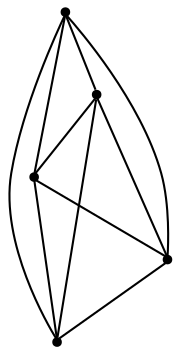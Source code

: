 graph {
  node [shape=point,comment="{\"directed\":false,\"doi\":\"10.1007/978-3-319-03841-4_26\",\"figure\":\"2 (2)\"}"]

  v0 [pos="1429.898506584397,844.9594775556654"]
  v1 [pos="1544.3185369833386,692.7647260509316"]
  v2 [pos="1428.8520164438578,764.7972343499891"]
  v3 [pos="1401.3425213979206,731.4368096526538"]
  v4 [pos="1313.6939458193415,691.9062786962304"]

  v0 -- v1 [id="-1",pos="1429.898506584397,844.9594775556654 1544.3185369833386,692.7647260509316 1544.3185369833386,692.7647260509316 1544.3185369833386,692.7647260509316"]
  v4 -- v1 [id="-2",pos="1313.6939458193415,691.9062786962304 1544.3185369833386,692.7647260509316 1544.3185369833386,692.7647260509316 1544.3185369833386,692.7647260509316"]
  v3 -- v1 [id="-3",pos="1401.3425213979206,731.4368096526538 1544.3185369833386,692.7647260509316 1544.3185369833386,692.7647260509316 1544.3185369833386,692.7647260509316"]
  v3 -- v4 [id="-4",pos="1401.3425213979206,731.4368096526538 1313.6939458193415,691.9062786962304 1313.6939458193415,691.9062786962304 1313.6939458193415,691.9062786962304"]
  v2 -- v4 [id="-5",pos="1428.8520164438578,764.7972343499891 1313.6939458193415,691.9062786962304 1313.6939458193415,691.9062786962304 1313.6939458193415,691.9062786962304"]
  v0 -- v3 [id="-6",pos="1429.898506584397,844.9594775556654 1401.3425213979206,731.4368096526538 1401.3425213979206,731.4368096526538 1401.3425213979206,731.4368096526538"]
  v2 -- v1 [id="-7",pos="1428.8520164438578,764.7972343499891 1544.3185369833386,692.7647260509316 1544.3185369833386,692.7647260509316 1544.3185369833386,692.7647260509316"]
  v0 -- v4 [id="-8",pos="1429.898506584397,844.9594775556654 1313.6939458193415,691.9062786962304 1313.6939458193415,691.9062786962304 1313.6939458193415,691.9062786962304"]
  v2 -- v3 [id="-9",pos="1428.8520164438578,764.7972343499891 1401.3425213979206,731.4368096526538 1401.3425213979206,731.4368096526538 1401.3425213979206,731.4368096526538"]
  v0 -- v2 [id="-10",pos="1429.898506584397,844.9594775556654 1428.8520164438578,764.7972343499891 1428.8520164438578,764.7972343499891 1428.8520164438578,764.7972343499891"]
}